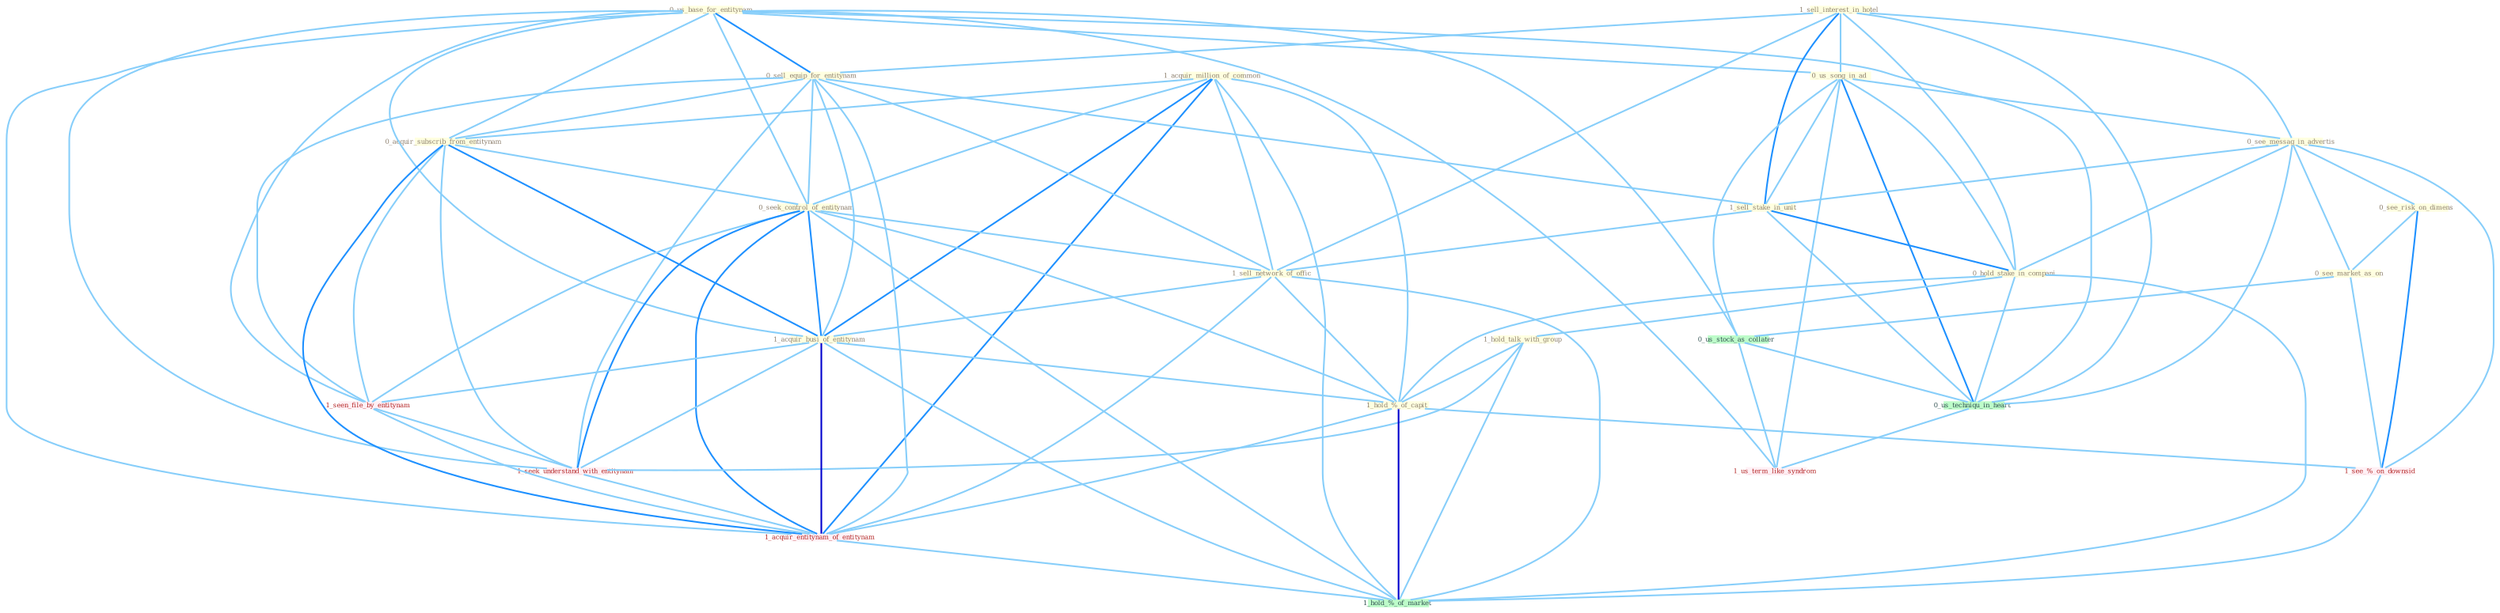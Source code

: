 Graph G{ 
    node
    [shape=polygon,style=filled,width=.5,height=.06,color="#BDFCC9",fixedsize=true,fontsize=4,
    fontcolor="#2f4f4f"];
    {node
    [color="#ffffe0", fontcolor="#8b7d6b"] "0_us_base_for_entitynam " "1_sell_interest_in_hotel " "0_us_song_in_ad " "1_acquir_million_of_common " "0_sell_equip_for_entitynam " "0_see_messag_in_advertis " "0_see_risk_on_dimens " "0_see_market_as_on " "1_sell_stake_in_unit " "0_acquir_subscrib_from_entitynam " "0_seek_control_of_entitynam " "0_hold_stake_in_compani " "1_sell_network_of_offic " "1_hold_talk_with_group " "1_acquir_busi_of_entitynam " "1_hold_%_of_capit "}
{node [color="#fff0f5", fontcolor="#b22222"] "1_seen_file_by_entitynam " "1_seek_understand_with_entitynam " "1_acquir_entitynam_of_entitynam " "1_see_%_on_downsid " "1_us_term_like_syndrom "}
edge [color="#B0E2FF"];

	"0_us_base_for_entitynam " -- "0_us_song_in_ad " [w="1", color="#87cefa" ];
	"0_us_base_for_entitynam " -- "0_sell_equip_for_entitynam " [w="2", color="#1e90ff" , len=0.8];
	"0_us_base_for_entitynam " -- "0_acquir_subscrib_from_entitynam " [w="1", color="#87cefa" ];
	"0_us_base_for_entitynam " -- "0_seek_control_of_entitynam " [w="1", color="#87cefa" ];
	"0_us_base_for_entitynam " -- "1_acquir_busi_of_entitynam " [w="1", color="#87cefa" ];
	"0_us_base_for_entitynam " -- "1_seen_file_by_entitynam " [w="1", color="#87cefa" ];
	"0_us_base_for_entitynam " -- "0_us_stock_as_collater " [w="1", color="#87cefa" ];
	"0_us_base_for_entitynam " -- "1_seek_understand_with_entitynam " [w="1", color="#87cefa" ];
	"0_us_base_for_entitynam " -- "1_acquir_entitynam_of_entitynam " [w="1", color="#87cefa" ];
	"0_us_base_for_entitynam " -- "0_us_techniqu_in_heart " [w="1", color="#87cefa" ];
	"0_us_base_for_entitynam " -- "1_us_term_like_syndrom " [w="1", color="#87cefa" ];
	"1_sell_interest_in_hotel " -- "0_us_song_in_ad " [w="1", color="#87cefa" ];
	"1_sell_interest_in_hotel " -- "0_sell_equip_for_entitynam " [w="1", color="#87cefa" ];
	"1_sell_interest_in_hotel " -- "0_see_messag_in_advertis " [w="1", color="#87cefa" ];
	"1_sell_interest_in_hotel " -- "1_sell_stake_in_unit " [w="2", color="#1e90ff" , len=0.8];
	"1_sell_interest_in_hotel " -- "0_hold_stake_in_compani " [w="1", color="#87cefa" ];
	"1_sell_interest_in_hotel " -- "1_sell_network_of_offic " [w="1", color="#87cefa" ];
	"1_sell_interest_in_hotel " -- "0_us_techniqu_in_heart " [w="1", color="#87cefa" ];
	"0_us_song_in_ad " -- "0_see_messag_in_advertis " [w="1", color="#87cefa" ];
	"0_us_song_in_ad " -- "1_sell_stake_in_unit " [w="1", color="#87cefa" ];
	"0_us_song_in_ad " -- "0_hold_stake_in_compani " [w="1", color="#87cefa" ];
	"0_us_song_in_ad " -- "0_us_stock_as_collater " [w="1", color="#87cefa" ];
	"0_us_song_in_ad " -- "0_us_techniqu_in_heart " [w="2", color="#1e90ff" , len=0.8];
	"0_us_song_in_ad " -- "1_us_term_like_syndrom " [w="1", color="#87cefa" ];
	"1_acquir_million_of_common " -- "0_acquir_subscrib_from_entitynam " [w="1", color="#87cefa" ];
	"1_acquir_million_of_common " -- "0_seek_control_of_entitynam " [w="1", color="#87cefa" ];
	"1_acquir_million_of_common " -- "1_sell_network_of_offic " [w="1", color="#87cefa" ];
	"1_acquir_million_of_common " -- "1_acquir_busi_of_entitynam " [w="2", color="#1e90ff" , len=0.8];
	"1_acquir_million_of_common " -- "1_hold_%_of_capit " [w="1", color="#87cefa" ];
	"1_acquir_million_of_common " -- "1_acquir_entitynam_of_entitynam " [w="2", color="#1e90ff" , len=0.8];
	"1_acquir_million_of_common " -- "1_hold_%_of_market " [w="1", color="#87cefa" ];
	"0_sell_equip_for_entitynam " -- "1_sell_stake_in_unit " [w="1", color="#87cefa" ];
	"0_sell_equip_for_entitynam " -- "0_acquir_subscrib_from_entitynam " [w="1", color="#87cefa" ];
	"0_sell_equip_for_entitynam " -- "0_seek_control_of_entitynam " [w="1", color="#87cefa" ];
	"0_sell_equip_for_entitynam " -- "1_sell_network_of_offic " [w="1", color="#87cefa" ];
	"0_sell_equip_for_entitynam " -- "1_acquir_busi_of_entitynam " [w="1", color="#87cefa" ];
	"0_sell_equip_for_entitynam " -- "1_seen_file_by_entitynam " [w="1", color="#87cefa" ];
	"0_sell_equip_for_entitynam " -- "1_seek_understand_with_entitynam " [w="1", color="#87cefa" ];
	"0_sell_equip_for_entitynam " -- "1_acquir_entitynam_of_entitynam " [w="1", color="#87cefa" ];
	"0_see_messag_in_advertis " -- "0_see_risk_on_dimens " [w="1", color="#87cefa" ];
	"0_see_messag_in_advertis " -- "0_see_market_as_on " [w="1", color="#87cefa" ];
	"0_see_messag_in_advertis " -- "1_sell_stake_in_unit " [w="1", color="#87cefa" ];
	"0_see_messag_in_advertis " -- "0_hold_stake_in_compani " [w="1", color="#87cefa" ];
	"0_see_messag_in_advertis " -- "0_us_techniqu_in_heart " [w="1", color="#87cefa" ];
	"0_see_messag_in_advertis " -- "1_see_%_on_downsid " [w="1", color="#87cefa" ];
	"0_see_risk_on_dimens " -- "0_see_market_as_on " [w="1", color="#87cefa" ];
	"0_see_risk_on_dimens " -- "1_see_%_on_downsid " [w="2", color="#1e90ff" , len=0.8];
	"0_see_market_as_on " -- "0_us_stock_as_collater " [w="1", color="#87cefa" ];
	"0_see_market_as_on " -- "1_see_%_on_downsid " [w="1", color="#87cefa" ];
	"1_sell_stake_in_unit " -- "0_hold_stake_in_compani " [w="2", color="#1e90ff" , len=0.8];
	"1_sell_stake_in_unit " -- "1_sell_network_of_offic " [w="1", color="#87cefa" ];
	"1_sell_stake_in_unit " -- "0_us_techniqu_in_heart " [w="1", color="#87cefa" ];
	"0_acquir_subscrib_from_entitynam " -- "0_seek_control_of_entitynam " [w="1", color="#87cefa" ];
	"0_acquir_subscrib_from_entitynam " -- "1_acquir_busi_of_entitynam " [w="2", color="#1e90ff" , len=0.8];
	"0_acquir_subscrib_from_entitynam " -- "1_seen_file_by_entitynam " [w="1", color="#87cefa" ];
	"0_acquir_subscrib_from_entitynam " -- "1_seek_understand_with_entitynam " [w="1", color="#87cefa" ];
	"0_acquir_subscrib_from_entitynam " -- "1_acquir_entitynam_of_entitynam " [w="2", color="#1e90ff" , len=0.8];
	"0_seek_control_of_entitynam " -- "1_sell_network_of_offic " [w="1", color="#87cefa" ];
	"0_seek_control_of_entitynam " -- "1_acquir_busi_of_entitynam " [w="2", color="#1e90ff" , len=0.8];
	"0_seek_control_of_entitynam " -- "1_hold_%_of_capit " [w="1", color="#87cefa" ];
	"0_seek_control_of_entitynam " -- "1_seen_file_by_entitynam " [w="1", color="#87cefa" ];
	"0_seek_control_of_entitynam " -- "1_seek_understand_with_entitynam " [w="2", color="#1e90ff" , len=0.8];
	"0_seek_control_of_entitynam " -- "1_acquir_entitynam_of_entitynam " [w="2", color="#1e90ff" , len=0.8];
	"0_seek_control_of_entitynam " -- "1_hold_%_of_market " [w="1", color="#87cefa" ];
	"0_hold_stake_in_compani " -- "1_hold_talk_with_group " [w="1", color="#87cefa" ];
	"0_hold_stake_in_compani " -- "1_hold_%_of_capit " [w="1", color="#87cefa" ];
	"0_hold_stake_in_compani " -- "0_us_techniqu_in_heart " [w="1", color="#87cefa" ];
	"0_hold_stake_in_compani " -- "1_hold_%_of_market " [w="1", color="#87cefa" ];
	"1_sell_network_of_offic " -- "1_acquir_busi_of_entitynam " [w="1", color="#87cefa" ];
	"1_sell_network_of_offic " -- "1_hold_%_of_capit " [w="1", color="#87cefa" ];
	"1_sell_network_of_offic " -- "1_acquir_entitynam_of_entitynam " [w="1", color="#87cefa" ];
	"1_sell_network_of_offic " -- "1_hold_%_of_market " [w="1", color="#87cefa" ];
	"1_hold_talk_with_group " -- "1_hold_%_of_capit " [w="1", color="#87cefa" ];
	"1_hold_talk_with_group " -- "1_seek_understand_with_entitynam " [w="1", color="#87cefa" ];
	"1_hold_talk_with_group " -- "1_hold_%_of_market " [w="1", color="#87cefa" ];
	"1_acquir_busi_of_entitynam " -- "1_hold_%_of_capit " [w="1", color="#87cefa" ];
	"1_acquir_busi_of_entitynam " -- "1_seen_file_by_entitynam " [w="1", color="#87cefa" ];
	"1_acquir_busi_of_entitynam " -- "1_seek_understand_with_entitynam " [w="1", color="#87cefa" ];
	"1_acquir_busi_of_entitynam " -- "1_acquir_entitynam_of_entitynam " [w="3", color="#0000cd" , len=0.6];
	"1_acquir_busi_of_entitynam " -- "1_hold_%_of_market " [w="1", color="#87cefa" ];
	"1_hold_%_of_capit " -- "1_acquir_entitynam_of_entitynam " [w="1", color="#87cefa" ];
	"1_hold_%_of_capit " -- "1_see_%_on_downsid " [w="1", color="#87cefa" ];
	"1_hold_%_of_capit " -- "1_hold_%_of_market " [w="3", color="#0000cd" , len=0.6];
	"1_seen_file_by_entitynam " -- "1_seek_understand_with_entitynam " [w="1", color="#87cefa" ];
	"1_seen_file_by_entitynam " -- "1_acquir_entitynam_of_entitynam " [w="1", color="#87cefa" ];
	"0_us_stock_as_collater " -- "0_us_techniqu_in_heart " [w="1", color="#87cefa" ];
	"0_us_stock_as_collater " -- "1_us_term_like_syndrom " [w="1", color="#87cefa" ];
	"1_seek_understand_with_entitynam " -- "1_acquir_entitynam_of_entitynam " [w="1", color="#87cefa" ];
	"1_acquir_entitynam_of_entitynam " -- "1_hold_%_of_market " [w="1", color="#87cefa" ];
	"0_us_techniqu_in_heart " -- "1_us_term_like_syndrom " [w="1", color="#87cefa" ];
	"1_see_%_on_downsid " -- "1_hold_%_of_market " [w="1", color="#87cefa" ];
}